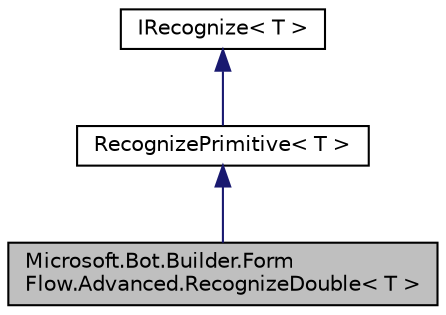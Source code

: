 digraph "Microsoft.Bot.Builder.FormFlow.Advanced.RecognizeDouble&lt; T &gt;"
{
  edge [fontname="Helvetica",fontsize="10",labelfontname="Helvetica",labelfontsize="10"];
  node [fontname="Helvetica",fontsize="10",shape=record];
  Node1 [label="Microsoft.Bot.Builder.Form\lFlow.Advanced.RecognizeDouble\< T \>",height=0.2,width=0.4,color="black", fillcolor="grey75", style="filled", fontcolor="black"];
  Node2 -> Node1 [dir="back",color="midnightblue",fontsize="10",style="solid",fontname="Helvetica"];
  Node2 [label="RecognizePrimitive\< T \>",height=0.2,width=0.4,color="black", fillcolor="white", style="filled",URL="$d8/d6e/class_microsoft_1_1_bot_1_1_builder_1_1_form_flow_1_1_advanced_1_1_recognize_primitive.html",tooltip="Abstract class for constructing primitive value recognizers. "];
  Node3 -> Node2 [dir="back",color="midnightblue",fontsize="10",style="solid",fontname="Helvetica"];
  Node3 [label="IRecognize\< T \>",height=0.2,width=0.4,color="black", fillcolor="white", style="filled",URL="$d3/d6f/interface_microsoft_1_1_bot_1_1_builder_1_1_form_flow_1_1_advanced_1_1_i_recognize.html",tooltip="Interface for recognizers that look for matches in user input. "];
}
